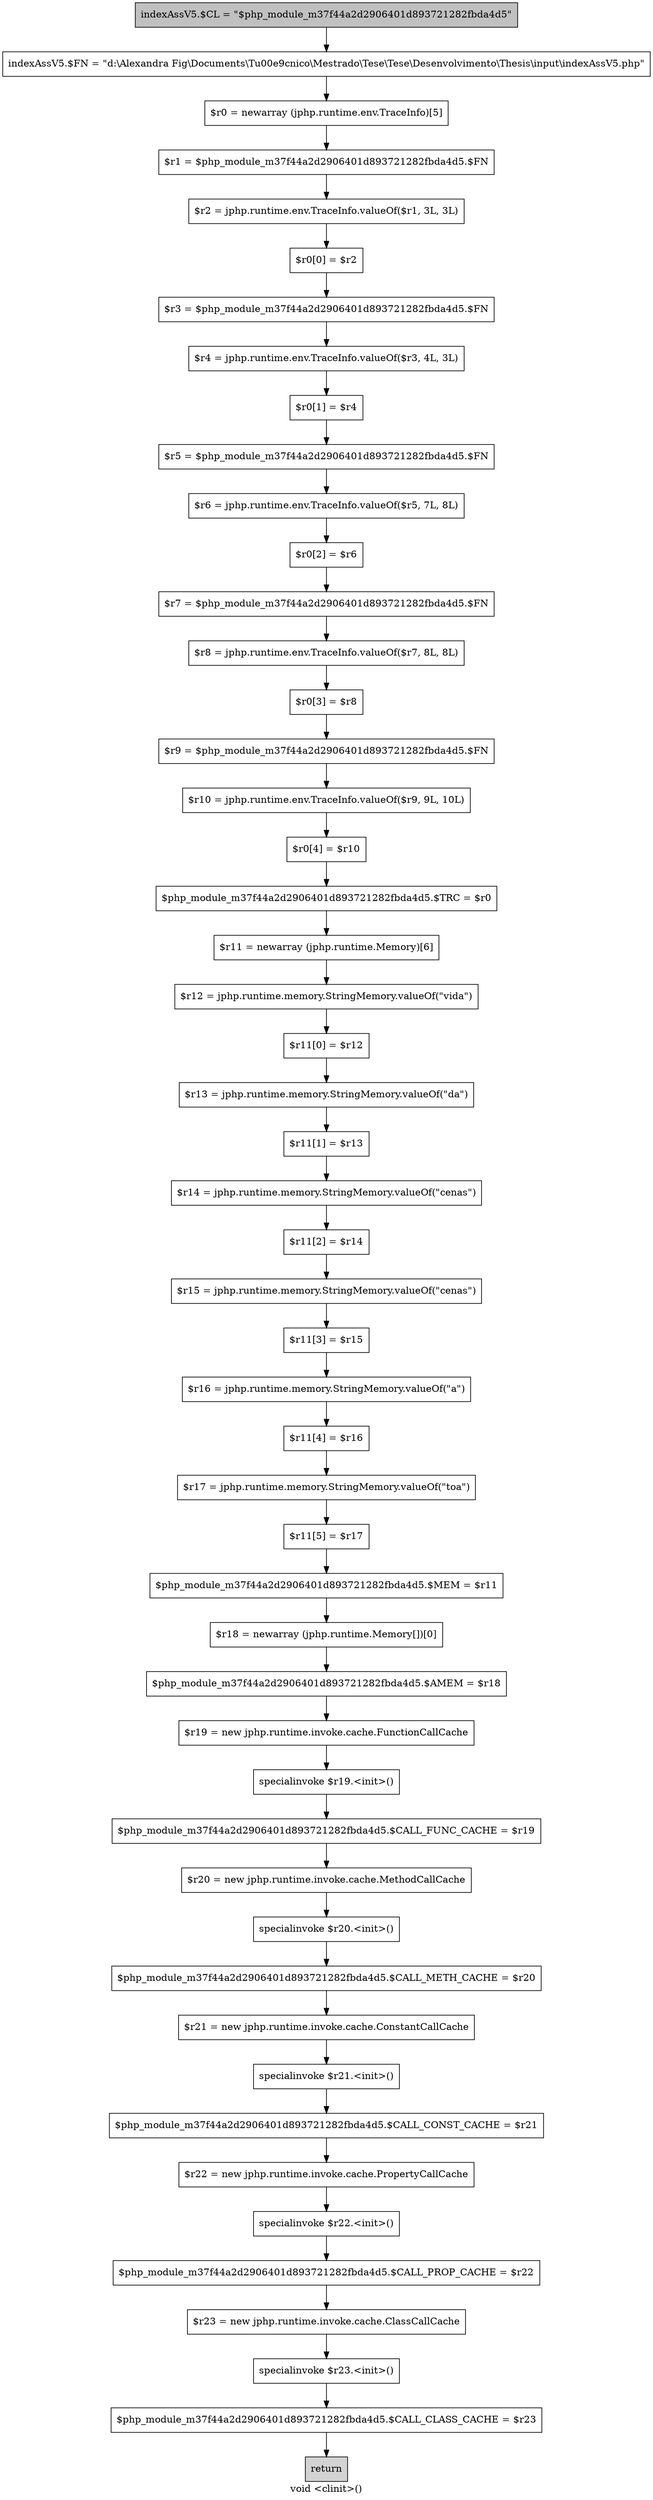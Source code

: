 digraph "void <clinit>()" {
    label="void <clinit>()";
    node [shape=box];
    "0" [style=filled,fillcolor=gray,label="indexAssV5.$CL = \"$php_module_m37f44a2d2906401d893721282fbda4d5\"",];
    "1" [label="indexAssV5.$FN = \"d:\\Alexandra Fig\\Documents\\T\u00e9cnico\\Mestrado\\Tese\\Tese\\Desenvolvimento\\Thesis\\input\\indexAssV5.php\"",];
    "0"->"1";
    "2" [label="$r0 = newarray (jphp.runtime.env.TraceInfo)[5]",];
    "1"->"2";
    "3" [label="$r1 = $php_module_m37f44a2d2906401d893721282fbda4d5.$FN",];
    "2"->"3";
    "4" [label="$r2 = jphp.runtime.env.TraceInfo.valueOf($r1, 3L, 3L)",];
    "3"->"4";
    "5" [label="$r0[0] = $r2",];
    "4"->"5";
    "6" [label="$r3 = $php_module_m37f44a2d2906401d893721282fbda4d5.$FN",];
    "5"->"6";
    "7" [label="$r4 = jphp.runtime.env.TraceInfo.valueOf($r3, 4L, 3L)",];
    "6"->"7";
    "8" [label="$r0[1] = $r4",];
    "7"->"8";
    "9" [label="$r5 = $php_module_m37f44a2d2906401d893721282fbda4d5.$FN",];
    "8"->"9";
    "10" [label="$r6 = jphp.runtime.env.TraceInfo.valueOf($r5, 7L, 8L)",];
    "9"->"10";
    "11" [label="$r0[2] = $r6",];
    "10"->"11";
    "12" [label="$r7 = $php_module_m37f44a2d2906401d893721282fbda4d5.$FN",];
    "11"->"12";
    "13" [label="$r8 = jphp.runtime.env.TraceInfo.valueOf($r7, 8L, 8L)",];
    "12"->"13";
    "14" [label="$r0[3] = $r8",];
    "13"->"14";
    "15" [label="$r9 = $php_module_m37f44a2d2906401d893721282fbda4d5.$FN",];
    "14"->"15";
    "16" [label="$r10 = jphp.runtime.env.TraceInfo.valueOf($r9, 9L, 10L)",];
    "15"->"16";
    "17" [label="$r0[4] = $r10",];
    "16"->"17";
    "18" [label="$php_module_m37f44a2d2906401d893721282fbda4d5.$TRC = $r0",];
    "17"->"18";
    "19" [label="$r11 = newarray (jphp.runtime.Memory)[6]",];
    "18"->"19";
    "20" [label="$r12 = jphp.runtime.memory.StringMemory.valueOf(\"vida\")",];
    "19"->"20";
    "21" [label="$r11[0] = $r12",];
    "20"->"21";
    "22" [label="$r13 = jphp.runtime.memory.StringMemory.valueOf(\"da\")",];
    "21"->"22";
    "23" [label="$r11[1] = $r13",];
    "22"->"23";
    "24" [label="$r14 = jphp.runtime.memory.StringMemory.valueOf(\"cenas\")",];
    "23"->"24";
    "25" [label="$r11[2] = $r14",];
    "24"->"25";
    "26" [label="$r15 = jphp.runtime.memory.StringMemory.valueOf(\"cenas\")",];
    "25"->"26";
    "27" [label="$r11[3] = $r15",];
    "26"->"27";
    "28" [label="$r16 = jphp.runtime.memory.StringMemory.valueOf(\"a\")",];
    "27"->"28";
    "29" [label="$r11[4] = $r16",];
    "28"->"29";
    "30" [label="$r17 = jphp.runtime.memory.StringMemory.valueOf(\"toa\")",];
    "29"->"30";
    "31" [label="$r11[5] = $r17",];
    "30"->"31";
    "32" [label="$php_module_m37f44a2d2906401d893721282fbda4d5.$MEM = $r11",];
    "31"->"32";
    "33" [label="$r18 = newarray (jphp.runtime.Memory[])[0]",];
    "32"->"33";
    "34" [label="$php_module_m37f44a2d2906401d893721282fbda4d5.$AMEM = $r18",];
    "33"->"34";
    "35" [label="$r19 = new jphp.runtime.invoke.cache.FunctionCallCache",];
    "34"->"35";
    "36" [label="specialinvoke $r19.<init>()",];
    "35"->"36";
    "37" [label="$php_module_m37f44a2d2906401d893721282fbda4d5.$CALL_FUNC_CACHE = $r19",];
    "36"->"37";
    "38" [label="$r20 = new jphp.runtime.invoke.cache.MethodCallCache",];
    "37"->"38";
    "39" [label="specialinvoke $r20.<init>()",];
    "38"->"39";
    "40" [label="$php_module_m37f44a2d2906401d893721282fbda4d5.$CALL_METH_CACHE = $r20",];
    "39"->"40";
    "41" [label="$r21 = new jphp.runtime.invoke.cache.ConstantCallCache",];
    "40"->"41";
    "42" [label="specialinvoke $r21.<init>()",];
    "41"->"42";
    "43" [label="$php_module_m37f44a2d2906401d893721282fbda4d5.$CALL_CONST_CACHE = $r21",];
    "42"->"43";
    "44" [label="$r22 = new jphp.runtime.invoke.cache.PropertyCallCache",];
    "43"->"44";
    "45" [label="specialinvoke $r22.<init>()",];
    "44"->"45";
    "46" [label="$php_module_m37f44a2d2906401d893721282fbda4d5.$CALL_PROP_CACHE = $r22",];
    "45"->"46";
    "47" [label="$r23 = new jphp.runtime.invoke.cache.ClassCallCache",];
    "46"->"47";
    "48" [label="specialinvoke $r23.<init>()",];
    "47"->"48";
    "49" [label="$php_module_m37f44a2d2906401d893721282fbda4d5.$CALL_CLASS_CACHE = $r23",];
    "48"->"49";
    "50" [style=filled,fillcolor=lightgray,label="return",];
    "49"->"50";
}
